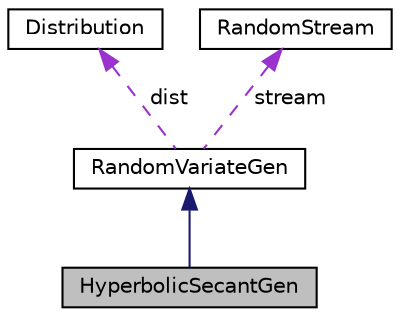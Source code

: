 digraph "HyperbolicSecantGen"
{
 // INTERACTIVE_SVG=YES
  bgcolor="transparent";
  edge [fontname="Helvetica",fontsize="10",labelfontname="Helvetica",labelfontsize="10"];
  node [fontname="Helvetica",fontsize="10",shape=record];
  Node2 [label="HyperbolicSecantGen",height=0.2,width=0.4,color="black", fillcolor="grey75", style="filled", fontcolor="black"];
  Node3 -> Node2 [dir="back",color="midnightblue",fontsize="10",style="solid",fontname="Helvetica"];
  Node3 [label="RandomVariateGen",height=0.2,width=0.4,color="black",URL="$de/de0/classumontreal_1_1ssj_1_1randvar_1_1RandomVariateGen.html",tooltip="This is the base class for all random variate generators over the real line. "];
  Node4 -> Node3 [dir="back",color="darkorchid3",fontsize="10",style="dashed",label=" dist" ,fontname="Helvetica"];
  Node4 [label="Distribution",height=0.2,width=0.4,color="black",URL="$d6/dd2/interfaceumontreal_1_1ssj_1_1probdist_1_1Distribution.html",tooltip="This interface should be implemented by all classes supporting discrete and continuous distributions..."];
  Node5 -> Node3 [dir="back",color="darkorchid3",fontsize="10",style="dashed",label=" stream" ,fontname="Helvetica"];
  Node5 [label="RandomStream",height=0.2,width=0.4,color="black",URL="$d1/d7c/interfaceumontreal_1_1ssj_1_1rng_1_1RandomStream.html",tooltip="This interface defines the basic structures to handle multiple streams of uniform (pseudo)random numb..."];
}
